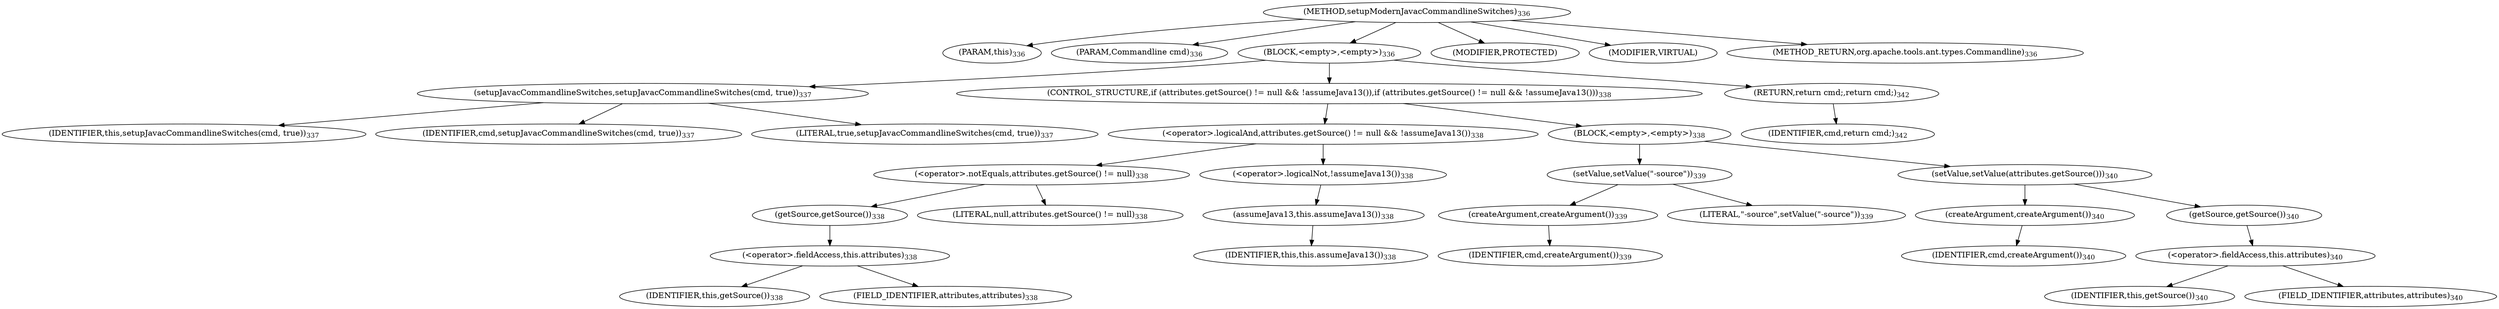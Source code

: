 digraph "setupModernJavacCommandlineSwitches" {  
"751" [label = <(METHOD,setupModernJavacCommandlineSwitches)<SUB>336</SUB>> ]
"21" [label = <(PARAM,this)<SUB>336</SUB>> ]
"752" [label = <(PARAM,Commandline cmd)<SUB>336</SUB>> ]
"753" [label = <(BLOCK,&lt;empty&gt;,&lt;empty&gt;)<SUB>336</SUB>> ]
"754" [label = <(setupJavacCommandlineSwitches,setupJavacCommandlineSwitches(cmd, true))<SUB>337</SUB>> ]
"20" [label = <(IDENTIFIER,this,setupJavacCommandlineSwitches(cmd, true))<SUB>337</SUB>> ]
"755" [label = <(IDENTIFIER,cmd,setupJavacCommandlineSwitches(cmd, true))<SUB>337</SUB>> ]
"756" [label = <(LITERAL,true,setupJavacCommandlineSwitches(cmd, true))<SUB>337</SUB>> ]
"757" [label = <(CONTROL_STRUCTURE,if (attributes.getSource() != null &amp;&amp; !assumeJava13()),if (attributes.getSource() != null &amp;&amp; !assumeJava13()))<SUB>338</SUB>> ]
"758" [label = <(&lt;operator&gt;.logicalAnd,attributes.getSource() != null &amp;&amp; !assumeJava13())<SUB>338</SUB>> ]
"759" [label = <(&lt;operator&gt;.notEquals,attributes.getSource() != null)<SUB>338</SUB>> ]
"760" [label = <(getSource,getSource())<SUB>338</SUB>> ]
"761" [label = <(&lt;operator&gt;.fieldAccess,this.attributes)<SUB>338</SUB>> ]
"762" [label = <(IDENTIFIER,this,getSource())<SUB>338</SUB>> ]
"763" [label = <(FIELD_IDENTIFIER,attributes,attributes)<SUB>338</SUB>> ]
"764" [label = <(LITERAL,null,attributes.getSource() != null)<SUB>338</SUB>> ]
"765" [label = <(&lt;operator&gt;.logicalNot,!assumeJava13())<SUB>338</SUB>> ]
"766" [label = <(assumeJava13,this.assumeJava13())<SUB>338</SUB>> ]
"22" [label = <(IDENTIFIER,this,this.assumeJava13())<SUB>338</SUB>> ]
"767" [label = <(BLOCK,&lt;empty&gt;,&lt;empty&gt;)<SUB>338</SUB>> ]
"768" [label = <(setValue,setValue(&quot;-source&quot;))<SUB>339</SUB>> ]
"769" [label = <(createArgument,createArgument())<SUB>339</SUB>> ]
"770" [label = <(IDENTIFIER,cmd,createArgument())<SUB>339</SUB>> ]
"771" [label = <(LITERAL,&quot;-source&quot;,setValue(&quot;-source&quot;))<SUB>339</SUB>> ]
"772" [label = <(setValue,setValue(attributes.getSource()))<SUB>340</SUB>> ]
"773" [label = <(createArgument,createArgument())<SUB>340</SUB>> ]
"774" [label = <(IDENTIFIER,cmd,createArgument())<SUB>340</SUB>> ]
"775" [label = <(getSource,getSource())<SUB>340</SUB>> ]
"776" [label = <(&lt;operator&gt;.fieldAccess,this.attributes)<SUB>340</SUB>> ]
"777" [label = <(IDENTIFIER,this,getSource())<SUB>340</SUB>> ]
"778" [label = <(FIELD_IDENTIFIER,attributes,attributes)<SUB>340</SUB>> ]
"779" [label = <(RETURN,return cmd;,return cmd;)<SUB>342</SUB>> ]
"780" [label = <(IDENTIFIER,cmd,return cmd;)<SUB>342</SUB>> ]
"781" [label = <(MODIFIER,PROTECTED)> ]
"782" [label = <(MODIFIER,VIRTUAL)> ]
"783" [label = <(METHOD_RETURN,org.apache.tools.ant.types.Commandline)<SUB>336</SUB>> ]
  "751" -> "21" 
  "751" -> "752" 
  "751" -> "753" 
  "751" -> "781" 
  "751" -> "782" 
  "751" -> "783" 
  "753" -> "754" 
  "753" -> "757" 
  "753" -> "779" 
  "754" -> "20" 
  "754" -> "755" 
  "754" -> "756" 
  "757" -> "758" 
  "757" -> "767" 
  "758" -> "759" 
  "758" -> "765" 
  "759" -> "760" 
  "759" -> "764" 
  "760" -> "761" 
  "761" -> "762" 
  "761" -> "763" 
  "765" -> "766" 
  "766" -> "22" 
  "767" -> "768" 
  "767" -> "772" 
  "768" -> "769" 
  "768" -> "771" 
  "769" -> "770" 
  "772" -> "773" 
  "772" -> "775" 
  "773" -> "774" 
  "775" -> "776" 
  "776" -> "777" 
  "776" -> "778" 
  "779" -> "780" 
}
